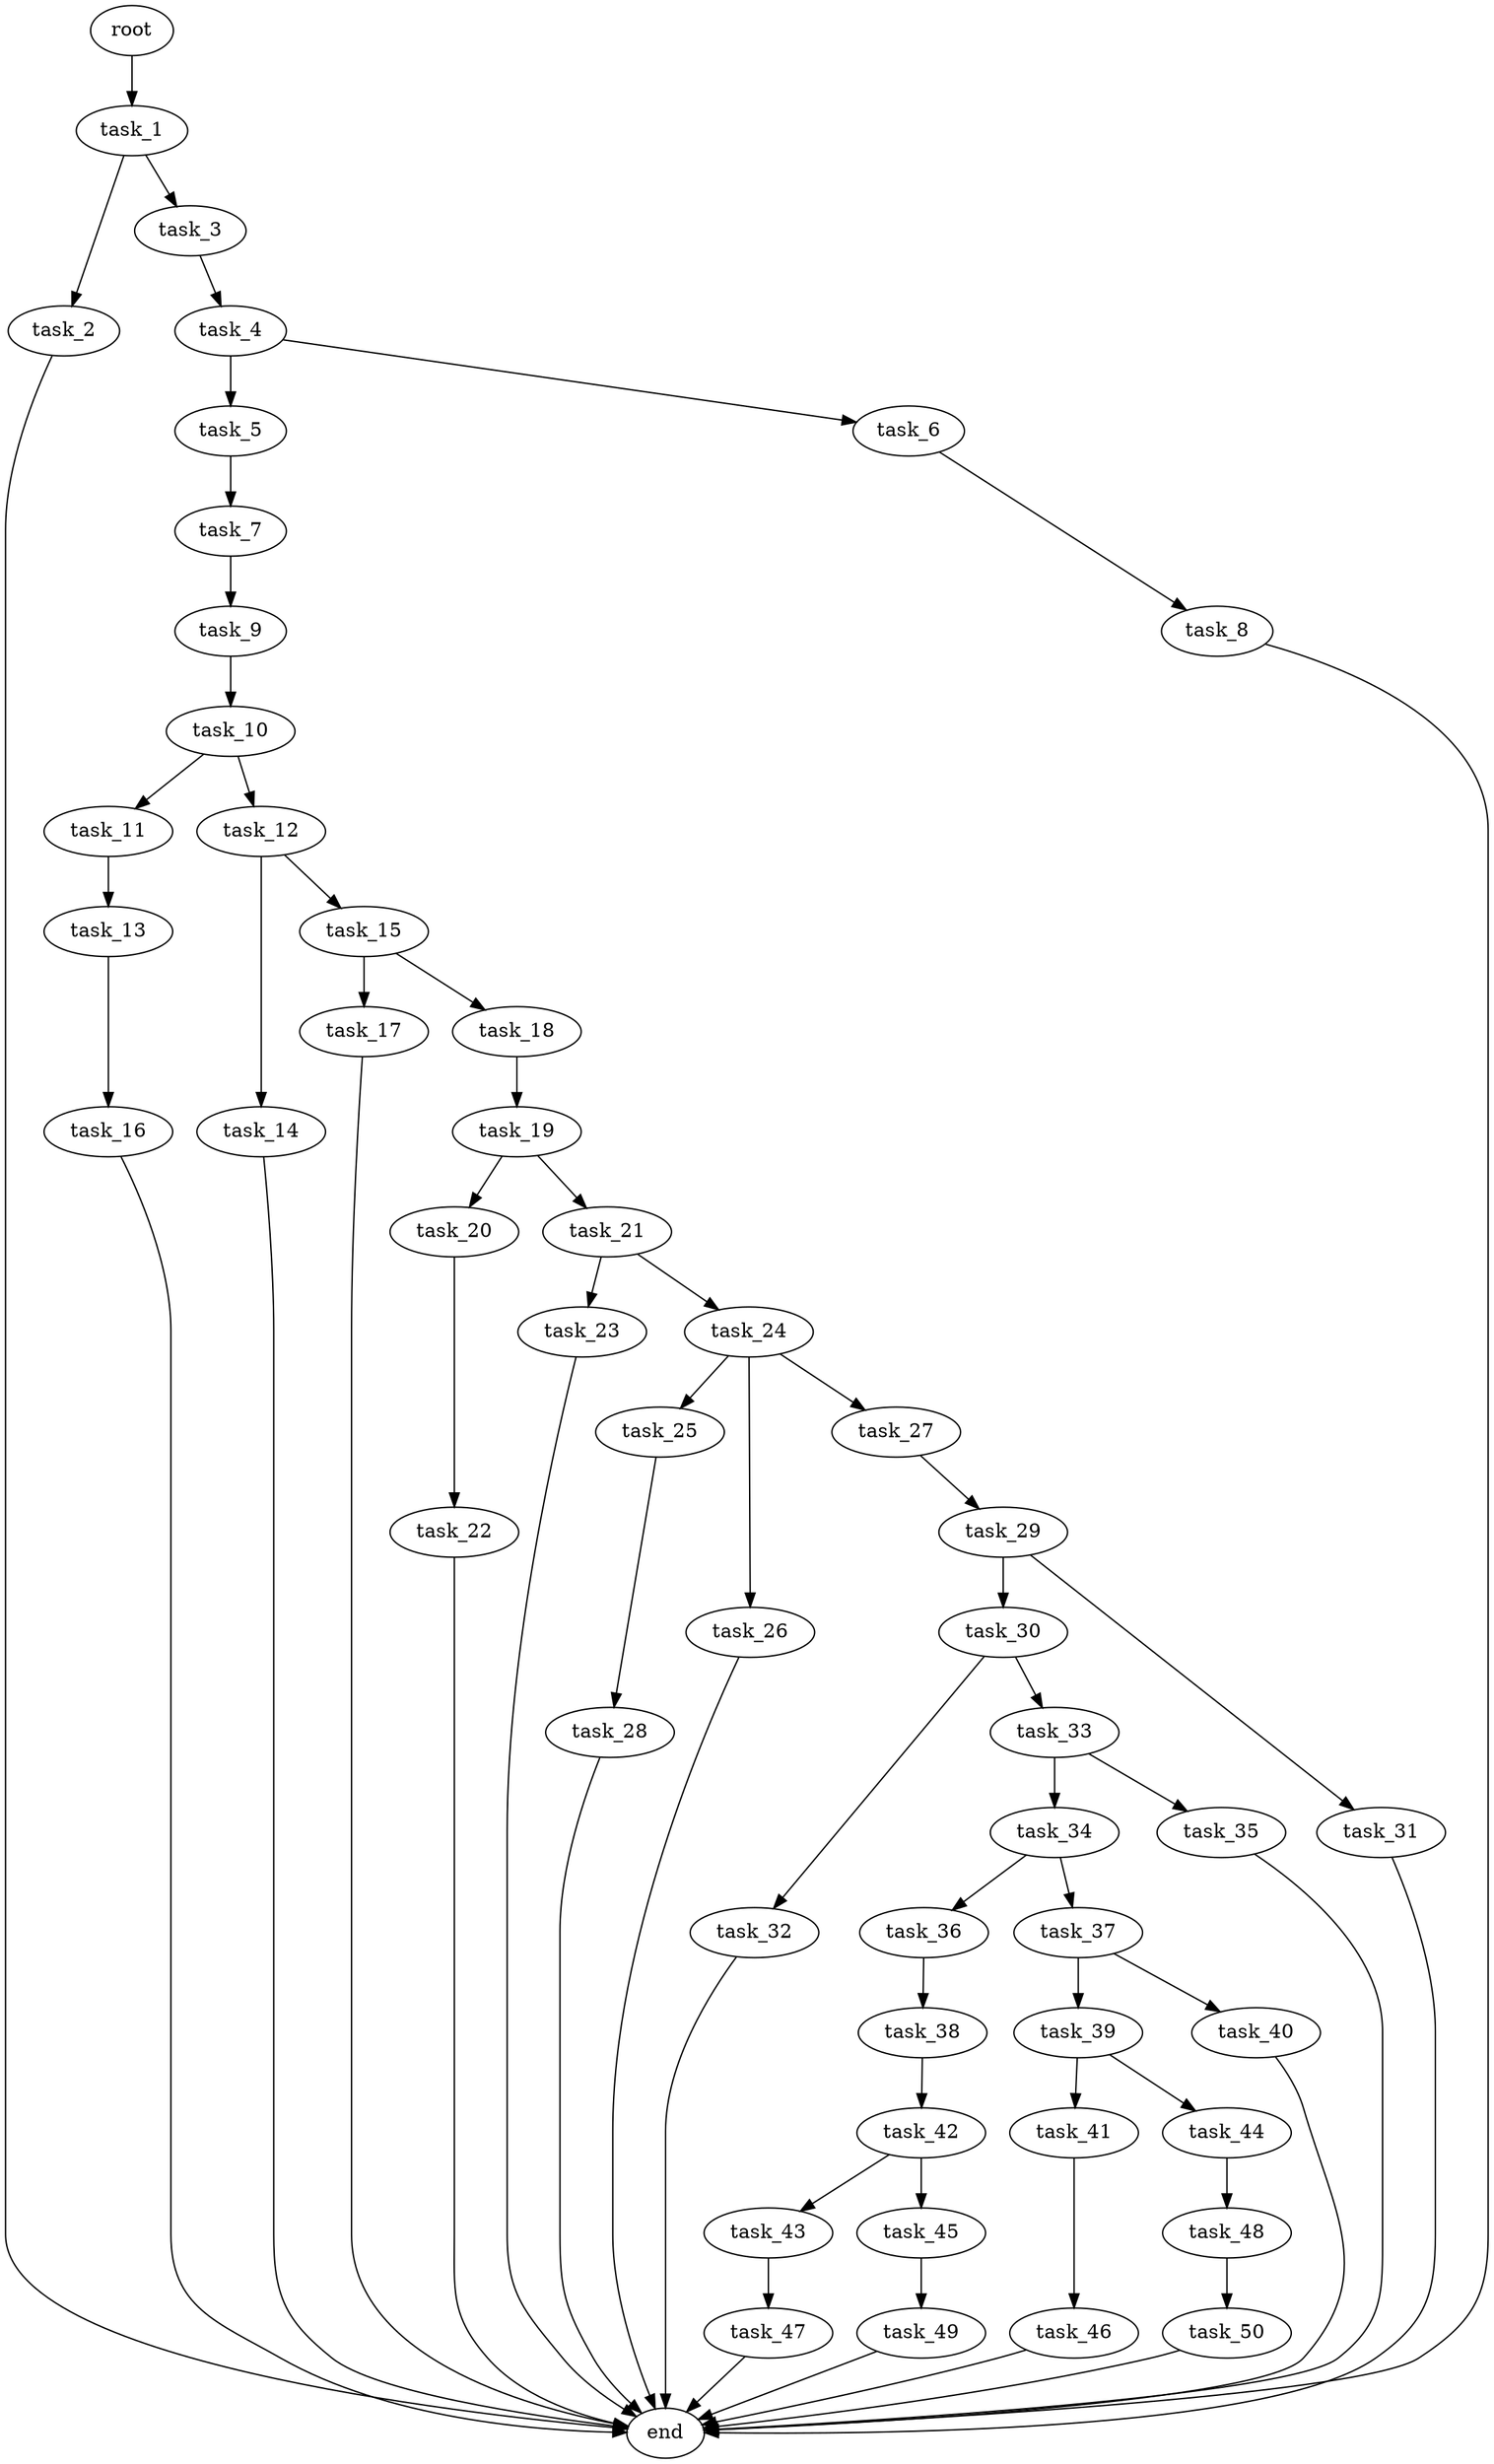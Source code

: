 digraph G {
  root [size="0.000000e+00"];
  task_1 [size="7.303033e+09"];
  task_2 [size="8.568522e+09"];
  task_3 [size="5.211033e+09"];
  task_4 [size="7.976592e+09"];
  task_5 [size="7.653201e+09"];
  task_6 [size="7.298797e+09"];
  task_7 [size="5.601635e+09"];
  task_8 [size="9.507433e+09"];
  task_9 [size="5.695809e+09"];
  task_10 [size="3.081089e+09"];
  task_11 [size="5.891624e+09"];
  task_12 [size="7.535103e+09"];
  task_13 [size="2.596895e+09"];
  task_14 [size="8.088982e+09"];
  task_15 [size="7.311039e+09"];
  task_16 [size="9.570375e+09"];
  task_17 [size="2.334351e+09"];
  task_18 [size="4.405557e+09"];
  task_19 [size="5.608382e+09"];
  task_20 [size="5.885651e+09"];
  task_21 [size="8.827167e+09"];
  task_22 [size="9.573170e+09"];
  task_23 [size="4.088985e+09"];
  task_24 [size="2.151314e+09"];
  task_25 [size="5.638982e+08"];
  task_26 [size="5.644430e+09"];
  task_27 [size="7.287400e+09"];
  task_28 [size="1.261820e+09"];
  task_29 [size="7.301807e+09"];
  task_30 [size="4.934751e+09"];
  task_31 [size="8.078476e+09"];
  task_32 [size="2.559219e+09"];
  task_33 [size="5.105818e+09"];
  task_34 [size="5.171162e+09"];
  task_35 [size="8.147110e+09"];
  task_36 [size="5.287677e+09"];
  task_37 [size="7.702457e+09"];
  task_38 [size="8.347297e+09"];
  task_39 [size="3.317955e+09"];
  task_40 [size="6.887977e+09"];
  task_41 [size="1.493348e+09"];
  task_42 [size="8.909298e+09"];
  task_43 [size="3.676232e+09"];
  task_44 [size="6.635665e+09"];
  task_45 [size="6.624615e+09"];
  task_46 [size="6.635833e+09"];
  task_47 [size="8.726503e+09"];
  task_48 [size="1.589344e+09"];
  task_49 [size="9.062426e+09"];
  task_50 [size="7.169325e+09"];
  end [size="0.000000e+00"];

  root -> task_1 [size="1.000000e-12"];
  task_1 -> task_2 [size="8.568522e+08"];
  task_1 -> task_3 [size="5.211033e+08"];
  task_2 -> end [size="1.000000e-12"];
  task_3 -> task_4 [size="7.976592e+08"];
  task_4 -> task_5 [size="7.653201e+08"];
  task_4 -> task_6 [size="7.298797e+08"];
  task_5 -> task_7 [size="5.601635e+08"];
  task_6 -> task_8 [size="9.507433e+08"];
  task_7 -> task_9 [size="5.695809e+08"];
  task_8 -> end [size="1.000000e-12"];
  task_9 -> task_10 [size="3.081089e+08"];
  task_10 -> task_11 [size="5.891624e+08"];
  task_10 -> task_12 [size="7.535103e+08"];
  task_11 -> task_13 [size="2.596895e+08"];
  task_12 -> task_14 [size="8.088982e+08"];
  task_12 -> task_15 [size="7.311039e+08"];
  task_13 -> task_16 [size="9.570375e+08"];
  task_14 -> end [size="1.000000e-12"];
  task_15 -> task_17 [size="2.334351e+08"];
  task_15 -> task_18 [size="4.405557e+08"];
  task_16 -> end [size="1.000000e-12"];
  task_17 -> end [size="1.000000e-12"];
  task_18 -> task_19 [size="5.608382e+08"];
  task_19 -> task_20 [size="5.885651e+08"];
  task_19 -> task_21 [size="8.827167e+08"];
  task_20 -> task_22 [size="9.573170e+08"];
  task_21 -> task_23 [size="4.088985e+08"];
  task_21 -> task_24 [size="2.151314e+08"];
  task_22 -> end [size="1.000000e-12"];
  task_23 -> end [size="1.000000e-12"];
  task_24 -> task_25 [size="5.638982e+07"];
  task_24 -> task_26 [size="5.644430e+08"];
  task_24 -> task_27 [size="7.287400e+08"];
  task_25 -> task_28 [size="1.261820e+08"];
  task_26 -> end [size="1.000000e-12"];
  task_27 -> task_29 [size="7.301807e+08"];
  task_28 -> end [size="1.000000e-12"];
  task_29 -> task_30 [size="4.934751e+08"];
  task_29 -> task_31 [size="8.078476e+08"];
  task_30 -> task_32 [size="2.559219e+08"];
  task_30 -> task_33 [size="5.105818e+08"];
  task_31 -> end [size="1.000000e-12"];
  task_32 -> end [size="1.000000e-12"];
  task_33 -> task_34 [size="5.171162e+08"];
  task_33 -> task_35 [size="8.147110e+08"];
  task_34 -> task_36 [size="5.287677e+08"];
  task_34 -> task_37 [size="7.702457e+08"];
  task_35 -> end [size="1.000000e-12"];
  task_36 -> task_38 [size="8.347297e+08"];
  task_37 -> task_39 [size="3.317955e+08"];
  task_37 -> task_40 [size="6.887977e+08"];
  task_38 -> task_42 [size="8.909298e+08"];
  task_39 -> task_41 [size="1.493348e+08"];
  task_39 -> task_44 [size="6.635665e+08"];
  task_40 -> end [size="1.000000e-12"];
  task_41 -> task_46 [size="6.635833e+08"];
  task_42 -> task_43 [size="3.676232e+08"];
  task_42 -> task_45 [size="6.624615e+08"];
  task_43 -> task_47 [size="8.726503e+08"];
  task_44 -> task_48 [size="1.589344e+08"];
  task_45 -> task_49 [size="9.062426e+08"];
  task_46 -> end [size="1.000000e-12"];
  task_47 -> end [size="1.000000e-12"];
  task_48 -> task_50 [size="7.169325e+08"];
  task_49 -> end [size="1.000000e-12"];
  task_50 -> end [size="1.000000e-12"];
}
